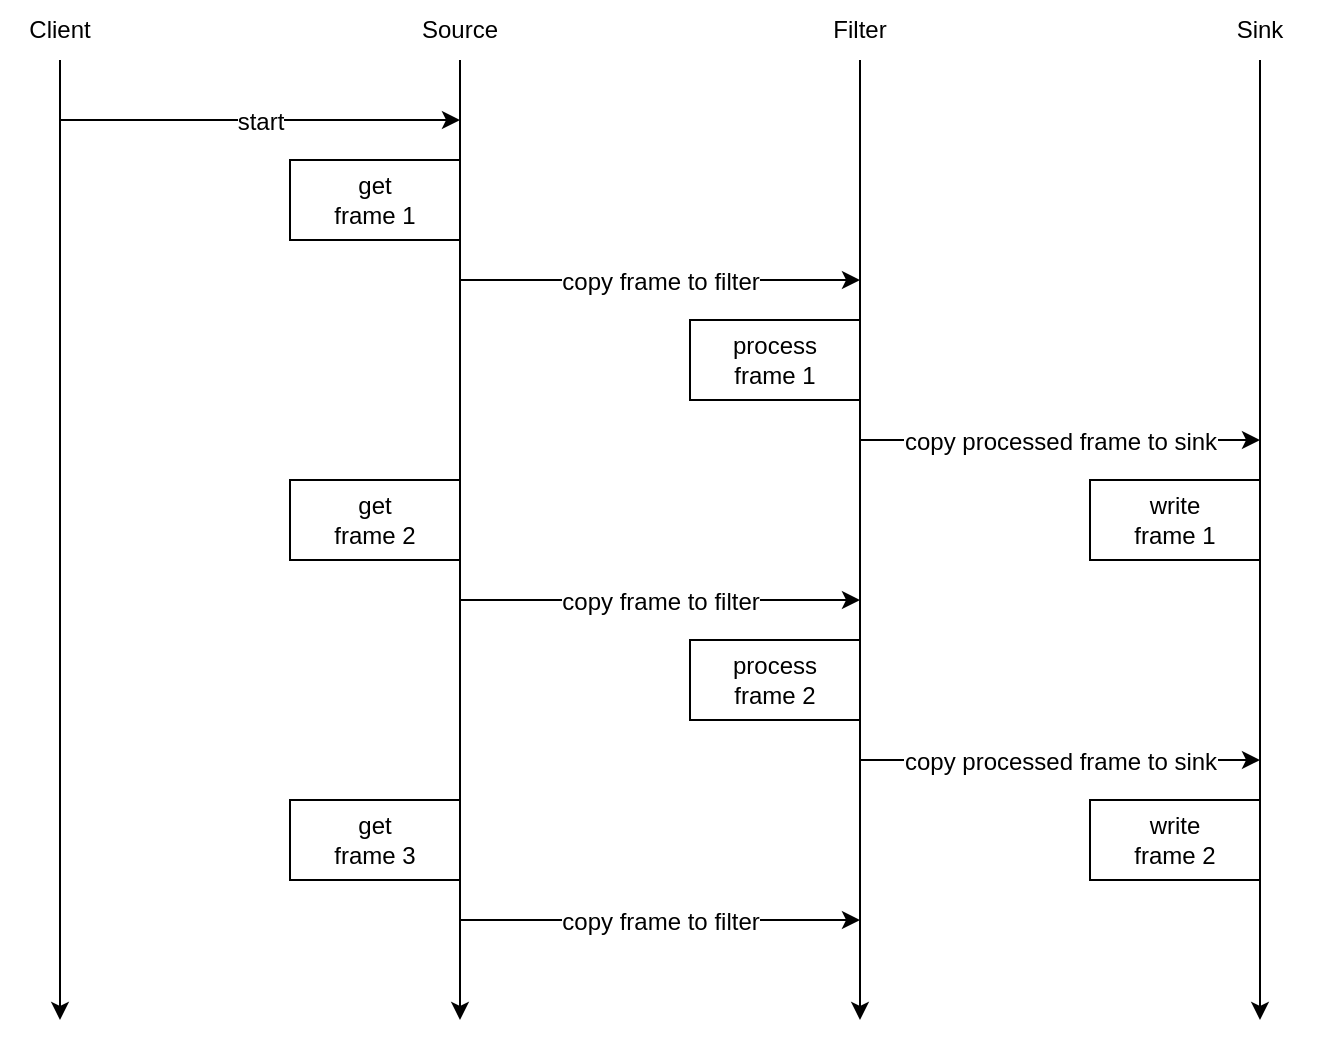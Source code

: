 <mxfile version="21.8.1" type="github">
  <diagram name="Page-1" id="mzQLIA4ouWposkEKi41c">
    <mxGraphModel dx="1407" dy="551" grid="1" gridSize="10" guides="1" tooltips="1" connect="0" arrows="0" fold="1" page="1" pageScale="1" pageWidth="850" pageHeight="1100" math="0" shadow="0">
      <root>
        <mxCell id="0" />
        <mxCell id="1" parent="0" />
        <mxCell id="cxqOgGLeQ5vUTtqALXu8-51" value="" style="endArrow=classic;html=1;rounded=0;" edge="1" parent="1">
          <mxGeometry width="50" height="50" relative="1" as="geometry">
            <mxPoint x="320" y="80" as="sourcePoint" />
            <mxPoint x="320" y="560" as="targetPoint" />
          </mxGeometry>
        </mxCell>
        <mxCell id="cxqOgGLeQ5vUTtqALXu8-45" value="" style="endArrow=classic;html=1;rounded=0;" edge="1" parent="1">
          <mxGeometry width="50" height="50" relative="1" as="geometry">
            <mxPoint x="720" y="80" as="sourcePoint" />
            <mxPoint x="720" y="560" as="targetPoint" />
          </mxGeometry>
        </mxCell>
        <mxCell id="cxqOgGLeQ5vUTtqALXu8-44" value="" style="endArrow=classic;html=1;rounded=0;" edge="1" parent="1">
          <mxGeometry width="50" height="50" relative="1" as="geometry">
            <mxPoint x="520" y="80" as="sourcePoint" />
            <mxPoint x="520" y="560" as="targetPoint" />
          </mxGeometry>
        </mxCell>
        <mxCell id="cxqOgGLeQ5vUTtqALXu8-43" value="" style="endArrow=classic;html=1;rounded=0;" edge="1" parent="1">
          <mxGeometry width="50" height="50" relative="1" as="geometry">
            <mxPoint x="120" y="80" as="sourcePoint" />
            <mxPoint x="120" y="560" as="targetPoint" />
          </mxGeometry>
        </mxCell>
        <mxCell id="cxqOgGLeQ5vUTtqALXu8-11" value="process&lt;br&gt;frame 1" style="rounded=0;whiteSpace=wrap;html=1;align=center;" vertex="1" parent="1">
          <mxGeometry x="435" y="210" width="85" height="40" as="geometry" />
        </mxCell>
        <mxCell id="cxqOgGLeQ5vUTtqALXu8-10" value="get&lt;br&gt;frame 1" style="rounded=0;whiteSpace=wrap;html=1;" vertex="1" parent="1">
          <mxGeometry x="235" y="130" width="85" height="40" as="geometry" />
        </mxCell>
        <mxCell id="cxqOgGLeQ5vUTtqALXu8-52" value="" style="endArrow=classic;html=1;rounded=0;" edge="1" parent="1">
          <mxGeometry width="50" height="50" relative="1" as="geometry">
            <mxPoint x="120" y="110" as="sourcePoint" />
            <mxPoint x="320" y="110" as="targetPoint" />
          </mxGeometry>
        </mxCell>
        <mxCell id="cxqOgGLeQ5vUTtqALXu8-53" value="&lt;font style=&quot;font-size: 12px;&quot;&gt;start&lt;/font&gt;" style="edgeLabel;html=1;align=center;verticalAlign=middle;resizable=0;points=[];" vertex="1" connectable="0" parent="cxqOgGLeQ5vUTtqALXu8-52">
          <mxGeometry x="0.365" y="-1" relative="1" as="geometry">
            <mxPoint x="-37" as="offset" />
          </mxGeometry>
        </mxCell>
        <mxCell id="cxqOgGLeQ5vUTtqALXu8-56" value="" style="endArrow=classic;html=1;rounded=0;" edge="1" parent="1">
          <mxGeometry width="50" height="50" relative="1" as="geometry">
            <mxPoint x="320" y="190" as="sourcePoint" />
            <mxPoint x="520" y="190" as="targetPoint" />
          </mxGeometry>
        </mxCell>
        <mxCell id="cxqOgGLeQ5vUTtqALXu8-57" value="&lt;font style=&quot;font-size: 12px;&quot;&gt;copy frame to filter&lt;/font&gt;" style="edgeLabel;html=1;align=center;verticalAlign=middle;resizable=0;points=[];" vertex="1" connectable="0" parent="cxqOgGLeQ5vUTtqALXu8-56">
          <mxGeometry x="0.365" y="-1" relative="1" as="geometry">
            <mxPoint x="-37" as="offset" />
          </mxGeometry>
        </mxCell>
        <mxCell id="cxqOgGLeQ5vUTtqALXu8-58" value="" style="endArrow=classic;html=1;rounded=0;" edge="1" parent="1">
          <mxGeometry width="50" height="50" relative="1" as="geometry">
            <mxPoint x="520" y="270" as="sourcePoint" />
            <mxPoint x="720" y="270" as="targetPoint" />
          </mxGeometry>
        </mxCell>
        <mxCell id="cxqOgGLeQ5vUTtqALXu8-59" value="&lt;font style=&quot;font-size: 12px;&quot;&gt;copy processed frame to sink&lt;/font&gt;" style="edgeLabel;html=1;align=center;verticalAlign=middle;resizable=0;points=[];" vertex="1" connectable="0" parent="cxqOgGLeQ5vUTtqALXu8-58">
          <mxGeometry x="0.365" y="-1" relative="1" as="geometry">
            <mxPoint x="-37" as="offset" />
          </mxGeometry>
        </mxCell>
        <mxCell id="cxqOgGLeQ5vUTtqALXu8-60" value="get&lt;br&gt;frame 2" style="rounded=0;whiteSpace=wrap;html=1;" vertex="1" parent="1">
          <mxGeometry x="235" y="290" width="85" height="40" as="geometry" />
        </mxCell>
        <mxCell id="cxqOgGLeQ5vUTtqALXu8-61" value="write&lt;br&gt;frame 1" style="rounded=0;whiteSpace=wrap;html=1;" vertex="1" parent="1">
          <mxGeometry x="635" y="290" width="85" height="40" as="geometry" />
        </mxCell>
        <mxCell id="cxqOgGLeQ5vUTtqALXu8-62" value="" style="endArrow=classic;html=1;rounded=0;" edge="1" parent="1">
          <mxGeometry width="50" height="50" relative="1" as="geometry">
            <mxPoint x="320" y="350" as="sourcePoint" />
            <mxPoint x="520" y="350" as="targetPoint" />
          </mxGeometry>
        </mxCell>
        <mxCell id="cxqOgGLeQ5vUTtqALXu8-63" value="&lt;font style=&quot;font-size: 12px;&quot;&gt;copy frame to filter&lt;/font&gt;" style="edgeLabel;html=1;align=center;verticalAlign=middle;resizable=0;points=[];" vertex="1" connectable="0" parent="cxqOgGLeQ5vUTtqALXu8-62">
          <mxGeometry x="0.365" y="-1" relative="1" as="geometry">
            <mxPoint x="-37" as="offset" />
          </mxGeometry>
        </mxCell>
        <mxCell id="cxqOgGLeQ5vUTtqALXu8-64" value="process&lt;br&gt;frame 2" style="rounded=0;whiteSpace=wrap;html=1;align=center;" vertex="1" parent="1">
          <mxGeometry x="435" y="370" width="85" height="40" as="geometry" />
        </mxCell>
        <mxCell id="cxqOgGLeQ5vUTtqALXu8-65" value="write&lt;br&gt;frame 2" style="rounded=0;whiteSpace=wrap;html=1;" vertex="1" parent="1">
          <mxGeometry x="635" y="450" width="85" height="40" as="geometry" />
        </mxCell>
        <mxCell id="cxqOgGLeQ5vUTtqALXu8-66" value="" style="endArrow=classic;html=1;rounded=0;" edge="1" parent="1">
          <mxGeometry width="50" height="50" relative="1" as="geometry">
            <mxPoint x="520" y="430" as="sourcePoint" />
            <mxPoint x="720" y="430" as="targetPoint" />
          </mxGeometry>
        </mxCell>
        <mxCell id="cxqOgGLeQ5vUTtqALXu8-67" value="&lt;font style=&quot;font-size: 12px;&quot;&gt;copy processed frame to sink&lt;/font&gt;" style="edgeLabel;html=1;align=center;verticalAlign=middle;resizable=0;points=[];" vertex="1" connectable="0" parent="cxqOgGLeQ5vUTtqALXu8-66">
          <mxGeometry x="0.365" y="-1" relative="1" as="geometry">
            <mxPoint x="-37" as="offset" />
          </mxGeometry>
        </mxCell>
        <mxCell id="cxqOgGLeQ5vUTtqALXu8-69" value="get&lt;br&gt;frame 3" style="rounded=0;whiteSpace=wrap;html=1;" vertex="1" parent="1">
          <mxGeometry x="235" y="450" width="85" height="40" as="geometry" />
        </mxCell>
        <mxCell id="cxqOgGLeQ5vUTtqALXu8-74" value="" style="endArrow=classic;html=1;rounded=0;" edge="1" parent="1">
          <mxGeometry width="50" height="50" relative="1" as="geometry">
            <mxPoint x="320" y="510" as="sourcePoint" />
            <mxPoint x="520" y="510" as="targetPoint" />
          </mxGeometry>
        </mxCell>
        <mxCell id="cxqOgGLeQ5vUTtqALXu8-75" value="&lt;font style=&quot;font-size: 12px;&quot;&gt;copy frame to filter&lt;/font&gt;" style="edgeLabel;html=1;align=center;verticalAlign=middle;resizable=0;points=[];" vertex="1" connectable="0" parent="cxqOgGLeQ5vUTtqALXu8-74">
          <mxGeometry x="0.365" y="-1" relative="1" as="geometry">
            <mxPoint x="-37" as="offset" />
          </mxGeometry>
        </mxCell>
        <mxCell id="cxqOgGLeQ5vUTtqALXu8-76" value="Client" style="text;html=1;strokeColor=none;fillColor=none;align=center;verticalAlign=middle;whiteSpace=wrap;rounded=0;" vertex="1" parent="1">
          <mxGeometry x="90" y="50" width="60" height="30" as="geometry" />
        </mxCell>
        <mxCell id="cxqOgGLeQ5vUTtqALXu8-77" value="Source" style="text;html=1;strokeColor=none;fillColor=none;align=center;verticalAlign=middle;whiteSpace=wrap;rounded=0;" vertex="1" parent="1">
          <mxGeometry x="290" y="50" width="60" height="30" as="geometry" />
        </mxCell>
        <mxCell id="cxqOgGLeQ5vUTtqALXu8-78" value="Filter" style="text;html=1;strokeColor=none;fillColor=none;align=center;verticalAlign=middle;whiteSpace=wrap;rounded=0;" vertex="1" parent="1">
          <mxGeometry x="490" y="50" width="60" height="30" as="geometry" />
        </mxCell>
        <mxCell id="cxqOgGLeQ5vUTtqALXu8-79" value="Sink" style="text;html=1;strokeColor=none;fillColor=none;align=center;verticalAlign=middle;whiteSpace=wrap;rounded=0;" vertex="1" parent="1">
          <mxGeometry x="690" y="50" width="60" height="30" as="geometry" />
        </mxCell>
      </root>
    </mxGraphModel>
  </diagram>
</mxfile>
